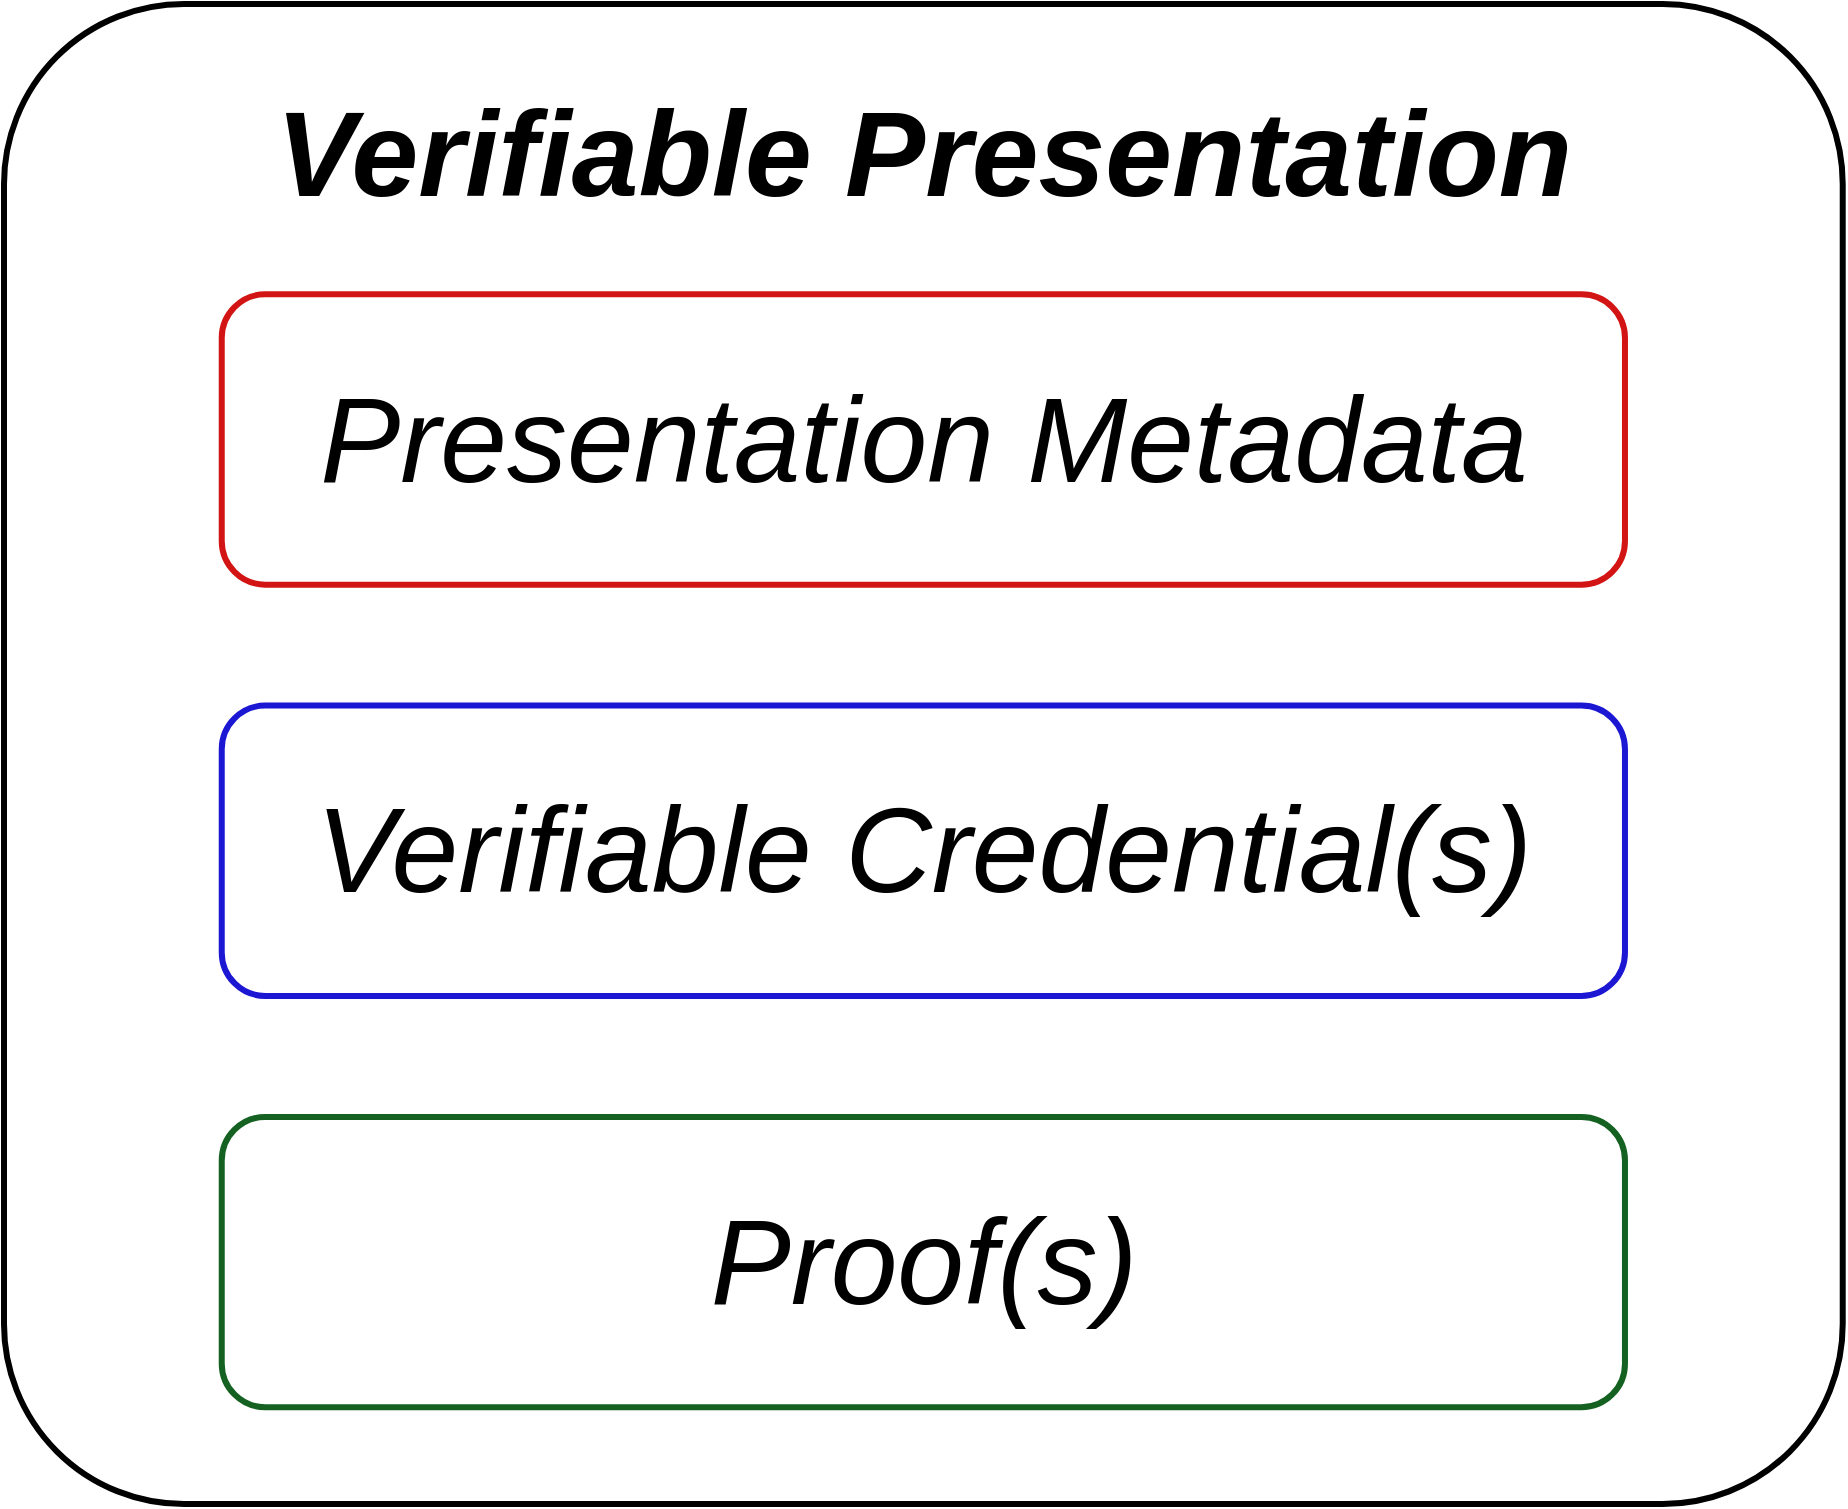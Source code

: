 <mxfile version="26.2.15">
  <diagram name="Page-1" id="ZRe_wIOORr0k_d4isBBX">
    <mxGraphModel dx="2497" dy="1760" grid="1" gridSize="10" guides="1" tooltips="1" connect="1" arrows="1" fold="1" page="1" pageScale="1" pageWidth="1169" pageHeight="827" math="0" shadow="0">
      <root>
        <mxCell id="0" />
        <mxCell id="1" parent="0" />
        <mxCell id="NV7x72Zd9u3rbeVEopfi-3" value="" style="rounded=1;whiteSpace=wrap;html=1;fillColor=none;strokeWidth=3;arcSize=12;" parent="1" vertex="1">
          <mxGeometry x="-1042" y="-780" width="919.36" height="750" as="geometry" />
        </mxCell>
        <mxCell id="NV7x72Zd9u3rbeVEopfi-5" value="&lt;i&gt;&lt;b&gt;&lt;font style=&quot;font-size: 60px;&quot;&gt;Verifiable Presentation&lt;/font&gt;&lt;/b&gt;&lt;/i&gt;" style="text;html=1;align=center;verticalAlign=middle;whiteSpace=wrap;rounded=0;fontSize=16;" parent="1" vertex="1">
          <mxGeometry x="-933.128" y="-741.29" width="701.617" height="72.581" as="geometry" />
        </mxCell>
        <mxCell id="CqYlGcgU1QHX9f7NfkNa-2" value="&lt;div&gt;&lt;font size=&quot;1&quot; style=&quot;&quot;&gt;&lt;i style=&quot;font-size: 60px;&quot;&gt;Presentation Metadata&lt;/i&gt;&lt;/font&gt;&lt;/div&gt;" style="rounded=1;whiteSpace=wrap;html=1;fillColor=none;strokeWidth=3;strokeColor=#d21414;" parent="1" vertex="1">
          <mxGeometry x="-933.128" y="-634.839" width="701.617" height="145.161" as="geometry" />
        </mxCell>
        <mxCell id="NV7x72Zd9u3rbeVEopfi-1" value="&lt;div&gt;&lt;font size=&quot;1&quot; style=&quot;&quot;&gt;&lt;i style=&quot;font-size: 60px;&quot;&gt;Verifiable Credential(s)&lt;/i&gt;&lt;/font&gt;&lt;/div&gt;" style="rounded=1;whiteSpace=wrap;html=1;fillColor=none;strokeWidth=3;strokeColor=#1b17d3;" parent="1" vertex="1">
          <mxGeometry x="-933.128" y="-429.194" width="701.617" height="145.161" as="geometry" />
        </mxCell>
        <mxCell id="NV7x72Zd9u3rbeVEopfi-2" value="&lt;div&gt;&lt;font size=&quot;1&quot; style=&quot;&quot;&gt;&lt;i style=&quot;font-size: 60px;&quot;&gt;Proof(s)&lt;/i&gt;&lt;/font&gt;&lt;/div&gt;" style="rounded=1;whiteSpace=wrap;html=1;fillColor=none;strokeWidth=3;strokeColor=#146121;" parent="1" vertex="1">
          <mxGeometry x="-933.128" y="-223.548" width="701.617" height="145.161" as="geometry" />
        </mxCell>
      </root>
    </mxGraphModel>
  </diagram>
</mxfile>
